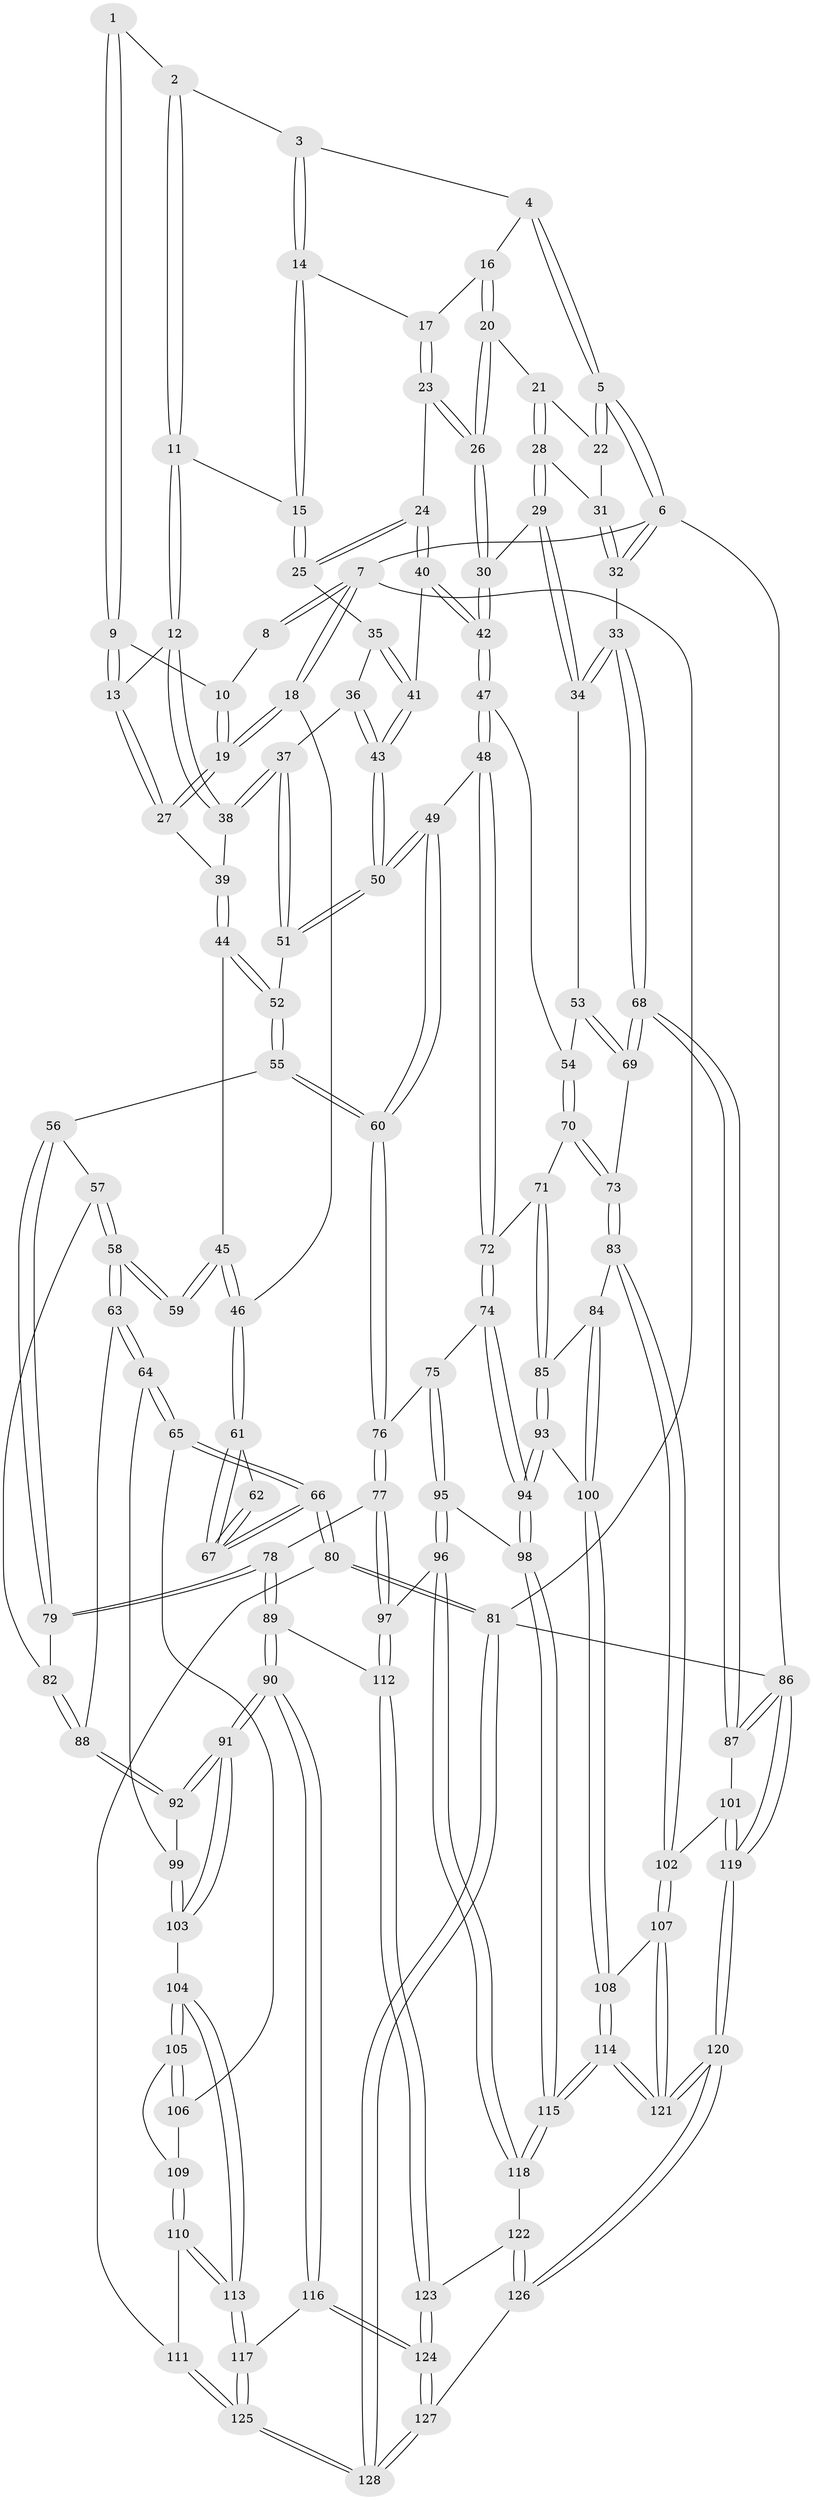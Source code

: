 // Generated by graph-tools (version 1.1) at 2025/02/03/09/25 05:02:13]
// undirected, 128 vertices, 317 edges
graph export_dot {
graph [start="1"]
  node [color=gray90,style=filled];
  1 [pos="+0.308451220801612+0"];
  2 [pos="+0.3776069047518114+0"];
  3 [pos="+0.41221013276266594+0"];
  4 [pos="+0.5700911740241279+0"];
  5 [pos="+1+0"];
  6 [pos="+1+0"];
  7 [pos="+0+0"];
  8 [pos="+0.24563459787604927+0"];
  9 [pos="+0.24987406193484998+0.09895114460235348"];
  10 [pos="+0.17684558016169083+0.08852221426971002"];
  11 [pos="+0.3763783759399435+0.1740573618604151"];
  12 [pos="+0.3614554004310678+0.1827596695564288"];
  13 [pos="+0.2632547774470517+0.14158223487848262"];
  14 [pos="+0.46250231440024814+0.10664747958331262"];
  15 [pos="+0.43480899963369446+0.1804290893549949"];
  16 [pos="+0.5970332162556462+0"];
  17 [pos="+0.6069209458842054+0"];
  18 [pos="+0+0.08020216170369211"];
  19 [pos="+0+0.17170445712863586"];
  20 [pos="+0.8797846989824212+0.06719156586936761"];
  21 [pos="+0.902194258729008+0.059462057948855056"];
  22 [pos="+0.9690835410305274+0"];
  23 [pos="+0.6569424666671839+0.17265051467217762"];
  24 [pos="+0.6206588819555703+0.19137687160062156"];
  25 [pos="+0.48462362482474414+0.20024639243152262"];
  26 [pos="+0.6619869724563323+0.1749440846211482"];
  27 [pos="+0.11003945649331183+0.24306170788563672"];
  28 [pos="+0.9049413117606355+0.2016071327349211"];
  29 [pos="+0.8205845018153607+0.31596941290498787"];
  30 [pos="+0.7182407118235437+0.2503126986864921"];
  31 [pos="+0.986872390280758+0.22981125171847575"];
  32 [pos="+1+0.38833233160729985"];
  33 [pos="+1+0.4388433224236462"];
  34 [pos="+0.865180843145693+0.3953367932552292"];
  35 [pos="+0.466450784301455+0.2742112239194241"];
  36 [pos="+0.4319541850446347+0.33659348769729774"];
  37 [pos="+0.32342857419397836+0.33644146740503844"];
  38 [pos="+0.3131901847051183+0.31588129495811357"];
  39 [pos="+0.13828421960326137+0.27447675176878156"];
  40 [pos="+0.553039729613937+0.3412278223688255"];
  41 [pos="+0.5410539873305571+0.3504355009155115"];
  42 [pos="+0.64650592626408+0.4046911314388186"];
  43 [pos="+0.5030794205962664+0.3921800668599789"];
  44 [pos="+0.14365896264499267+0.44690334666491516"];
  45 [pos="+0.1392982965255394+0.45042189072339633"];
  46 [pos="+0+0.35172499540107455"];
  47 [pos="+0.6527756594557301+0.480648111927007"];
  48 [pos="+0.620067562439625+0.5056370200398398"];
  49 [pos="+0.5056964520321119+0.49812437947218424"];
  50 [pos="+0.5012878389045375+0.489716134570255"];
  51 [pos="+0.3164405603348468+0.4190652422244702"];
  52 [pos="+0.2772127629994478+0.46988825940803625"];
  53 [pos="+0.8001252804364561+0.4750986935600377"];
  54 [pos="+0.7985585758804953+0.4765571596505008"];
  55 [pos="+0.28869912439544504+0.5470253431606243"];
  56 [pos="+0.2528715385530327+0.5936174707476892"];
  57 [pos="+0.22037239925385313+0.6098348400210706"];
  58 [pos="+0.1039761026496494+0.629885694681746"];
  59 [pos="+0.11323404247925548+0.5146285016117079"];
  60 [pos="+0.4464366368355478+0.6109918002395153"];
  61 [pos="+0+0.42401463453735183"];
  62 [pos="+0.07727436896855386+0.5071031179007817"];
  63 [pos="+0.08513437305398205+0.6500981537984539"];
  64 [pos="+0.04153829484064889+0.6745483501323827"];
  65 [pos="+0.025493887720544454+0.6778200108042984"];
  66 [pos="+0+0.6516366222907446"];
  67 [pos="+0+0.6079196350615361"];
  68 [pos="+1+0.6095613305766623"];
  69 [pos="+1+0.6646547603317472"];
  70 [pos="+0.7961554133803546+0.5593035385406531"];
  71 [pos="+0.7361488630761183+0.6462778558134349"];
  72 [pos="+0.658937234464234+0.6542472574932969"];
  73 [pos="+0.9392804992676145+0.6910296966406949"];
  74 [pos="+0.6414199897556736+0.6772173960333121"];
  75 [pos="+0.5753235577845346+0.7028913705423973"];
  76 [pos="+0.4536931243761614+0.6627096133207551"];
  77 [pos="+0.41881076028845815+0.7101869284995662"];
  78 [pos="+0.3865697179213121+0.7334723038398231"];
  79 [pos="+0.3165334697825172+0.6968410914379871"];
  80 [pos="+0+0.9338927354224367"];
  81 [pos="+0+1"];
  82 [pos="+0.24573571607366704+0.7140348602587289"];
  83 [pos="+0.9254525520720309+0.7041954431736517"];
  84 [pos="+0.8897093805642114+0.7140445592054587"];
  85 [pos="+0.785101633876206+0.6961031881080232"];
  86 [pos="+1+1"];
  87 [pos="+1+0.8675100931266322"];
  88 [pos="+0.22119825541903118+0.7456995607035211"];
  89 [pos="+0.35434751175854123+0.8035292702562602"];
  90 [pos="+0.2498250653818813+0.8417769102094889"];
  91 [pos="+0.24859398678238026+0.8405262790440644"];
  92 [pos="+0.22762628997593085+0.776664501898124"];
  93 [pos="+0.7344526975959232+0.8033759869930015"];
  94 [pos="+0.7152764118777719+0.8109604124535431"];
  95 [pos="+0.5750859254235378+0.8141869450731767"];
  96 [pos="+0.5575774699802178+0.8450978044548892"];
  97 [pos="+0.5010195262968499+0.8208183532086029"];
  98 [pos="+0.7147312262859844+0.8118980530021591"];
  99 [pos="+0.10590852515009731+0.7557769580412128"];
  100 [pos="+0.8091208434093665+0.813520580247743"];
  101 [pos="+0.961441883927011+0.8573702615795429"];
  102 [pos="+0.9240663044474527+0.8363938006584161"];
  103 [pos="+0.14404004561538727+0.8168925066683214"];
  104 [pos="+0.11002922961037162+0.8515015463218564"];
  105 [pos="+0.09936959935854282+0.8436837960486717"];
  106 [pos="+0.037788075778018876+0.7523658783349547"];
  107 [pos="+0.9059613604238262+0.8520266821617539"];
  108 [pos="+0.828377738417161+0.846248427241972"];
  109 [pos="+0.04024963718149098+0.8320306448541036"];
  110 [pos="+0.025453600443731128+0.8968721469889468"];
  111 [pos="+0.006275411588798715+0.9025707762354525"];
  112 [pos="+0.4051517673769449+0.8747518725671258"];
  113 [pos="+0.09423800725820441+0.9146303799851149"];
  114 [pos="+0.7662315135687925+1"];
  115 [pos="+0.7015576257011973+0.9447285482702099"];
  116 [pos="+0.2396146209162168+0.8914516667116372"];
  117 [pos="+0.15193789683440756+0.975096169218013"];
  118 [pos="+0.559841172064787+0.8776796377825414"];
  119 [pos="+0.9338767362365229+1"];
  120 [pos="+0.8262556873621497+1"];
  121 [pos="+0.8224412032856351+1"];
  122 [pos="+0.5254109344026443+0.9160806147870653"];
  123 [pos="+0.4218842799554965+0.9264108097380417"];
  124 [pos="+0.37658991345864573+1"];
  125 [pos="+0.12279700411925241+1"];
  126 [pos="+0.6135539295288998+1"];
  127 [pos="+0.3835081327298912+1"];
  128 [pos="+0.1149594198711492+1"];
  1 -- 2;
  1 -- 9;
  1 -- 9;
  2 -- 3;
  2 -- 11;
  2 -- 11;
  3 -- 4;
  3 -- 14;
  3 -- 14;
  4 -- 5;
  4 -- 5;
  4 -- 16;
  5 -- 6;
  5 -- 6;
  5 -- 22;
  5 -- 22;
  6 -- 7;
  6 -- 32;
  6 -- 32;
  6 -- 86;
  7 -- 8;
  7 -- 8;
  7 -- 18;
  7 -- 18;
  7 -- 81;
  8 -- 10;
  9 -- 10;
  9 -- 13;
  9 -- 13;
  10 -- 19;
  10 -- 19;
  11 -- 12;
  11 -- 12;
  11 -- 15;
  12 -- 13;
  12 -- 38;
  12 -- 38;
  13 -- 27;
  13 -- 27;
  14 -- 15;
  14 -- 15;
  14 -- 17;
  15 -- 25;
  15 -- 25;
  16 -- 17;
  16 -- 20;
  16 -- 20;
  17 -- 23;
  17 -- 23;
  18 -- 19;
  18 -- 19;
  18 -- 46;
  19 -- 27;
  19 -- 27;
  20 -- 21;
  20 -- 26;
  20 -- 26;
  21 -- 22;
  21 -- 28;
  21 -- 28;
  22 -- 31;
  23 -- 24;
  23 -- 26;
  23 -- 26;
  24 -- 25;
  24 -- 25;
  24 -- 40;
  24 -- 40;
  25 -- 35;
  26 -- 30;
  26 -- 30;
  27 -- 39;
  28 -- 29;
  28 -- 29;
  28 -- 31;
  29 -- 30;
  29 -- 34;
  29 -- 34;
  30 -- 42;
  30 -- 42;
  31 -- 32;
  31 -- 32;
  32 -- 33;
  33 -- 34;
  33 -- 34;
  33 -- 68;
  33 -- 68;
  34 -- 53;
  35 -- 36;
  35 -- 41;
  35 -- 41;
  36 -- 37;
  36 -- 43;
  36 -- 43;
  37 -- 38;
  37 -- 38;
  37 -- 51;
  37 -- 51;
  38 -- 39;
  39 -- 44;
  39 -- 44;
  40 -- 41;
  40 -- 42;
  40 -- 42;
  41 -- 43;
  41 -- 43;
  42 -- 47;
  42 -- 47;
  43 -- 50;
  43 -- 50;
  44 -- 45;
  44 -- 52;
  44 -- 52;
  45 -- 46;
  45 -- 46;
  45 -- 59;
  45 -- 59;
  46 -- 61;
  46 -- 61;
  47 -- 48;
  47 -- 48;
  47 -- 54;
  48 -- 49;
  48 -- 72;
  48 -- 72;
  49 -- 50;
  49 -- 50;
  49 -- 60;
  49 -- 60;
  50 -- 51;
  50 -- 51;
  51 -- 52;
  52 -- 55;
  52 -- 55;
  53 -- 54;
  53 -- 69;
  53 -- 69;
  54 -- 70;
  54 -- 70;
  55 -- 56;
  55 -- 60;
  55 -- 60;
  56 -- 57;
  56 -- 79;
  56 -- 79;
  57 -- 58;
  57 -- 58;
  57 -- 82;
  58 -- 59;
  58 -- 59;
  58 -- 63;
  58 -- 63;
  60 -- 76;
  60 -- 76;
  61 -- 62;
  61 -- 67;
  61 -- 67;
  62 -- 67;
  62 -- 67;
  63 -- 64;
  63 -- 64;
  63 -- 88;
  64 -- 65;
  64 -- 65;
  64 -- 99;
  65 -- 66;
  65 -- 66;
  65 -- 106;
  66 -- 67;
  66 -- 67;
  66 -- 80;
  66 -- 80;
  68 -- 69;
  68 -- 69;
  68 -- 87;
  68 -- 87;
  69 -- 73;
  70 -- 71;
  70 -- 73;
  70 -- 73;
  71 -- 72;
  71 -- 85;
  71 -- 85;
  72 -- 74;
  72 -- 74;
  73 -- 83;
  73 -- 83;
  74 -- 75;
  74 -- 94;
  74 -- 94;
  75 -- 76;
  75 -- 95;
  75 -- 95;
  76 -- 77;
  76 -- 77;
  77 -- 78;
  77 -- 97;
  77 -- 97;
  78 -- 79;
  78 -- 79;
  78 -- 89;
  78 -- 89;
  79 -- 82;
  80 -- 81;
  80 -- 81;
  80 -- 111;
  81 -- 128;
  81 -- 128;
  81 -- 86;
  82 -- 88;
  82 -- 88;
  83 -- 84;
  83 -- 102;
  83 -- 102;
  84 -- 85;
  84 -- 100;
  84 -- 100;
  85 -- 93;
  85 -- 93;
  86 -- 87;
  86 -- 87;
  86 -- 119;
  86 -- 119;
  87 -- 101;
  88 -- 92;
  88 -- 92;
  89 -- 90;
  89 -- 90;
  89 -- 112;
  90 -- 91;
  90 -- 91;
  90 -- 116;
  90 -- 116;
  91 -- 92;
  91 -- 92;
  91 -- 103;
  91 -- 103;
  92 -- 99;
  93 -- 94;
  93 -- 94;
  93 -- 100;
  94 -- 98;
  94 -- 98;
  95 -- 96;
  95 -- 96;
  95 -- 98;
  96 -- 97;
  96 -- 118;
  96 -- 118;
  97 -- 112;
  97 -- 112;
  98 -- 115;
  98 -- 115;
  99 -- 103;
  99 -- 103;
  100 -- 108;
  100 -- 108;
  101 -- 102;
  101 -- 119;
  101 -- 119;
  102 -- 107;
  102 -- 107;
  103 -- 104;
  104 -- 105;
  104 -- 105;
  104 -- 113;
  104 -- 113;
  105 -- 106;
  105 -- 106;
  105 -- 109;
  106 -- 109;
  107 -- 108;
  107 -- 121;
  107 -- 121;
  108 -- 114;
  108 -- 114;
  109 -- 110;
  109 -- 110;
  110 -- 111;
  110 -- 113;
  110 -- 113;
  111 -- 125;
  111 -- 125;
  112 -- 123;
  112 -- 123;
  113 -- 117;
  113 -- 117;
  114 -- 115;
  114 -- 115;
  114 -- 121;
  114 -- 121;
  115 -- 118;
  115 -- 118;
  116 -- 117;
  116 -- 124;
  116 -- 124;
  117 -- 125;
  117 -- 125;
  118 -- 122;
  119 -- 120;
  119 -- 120;
  120 -- 121;
  120 -- 121;
  120 -- 126;
  120 -- 126;
  122 -- 123;
  122 -- 126;
  122 -- 126;
  123 -- 124;
  123 -- 124;
  124 -- 127;
  124 -- 127;
  125 -- 128;
  125 -- 128;
  126 -- 127;
  127 -- 128;
  127 -- 128;
}
